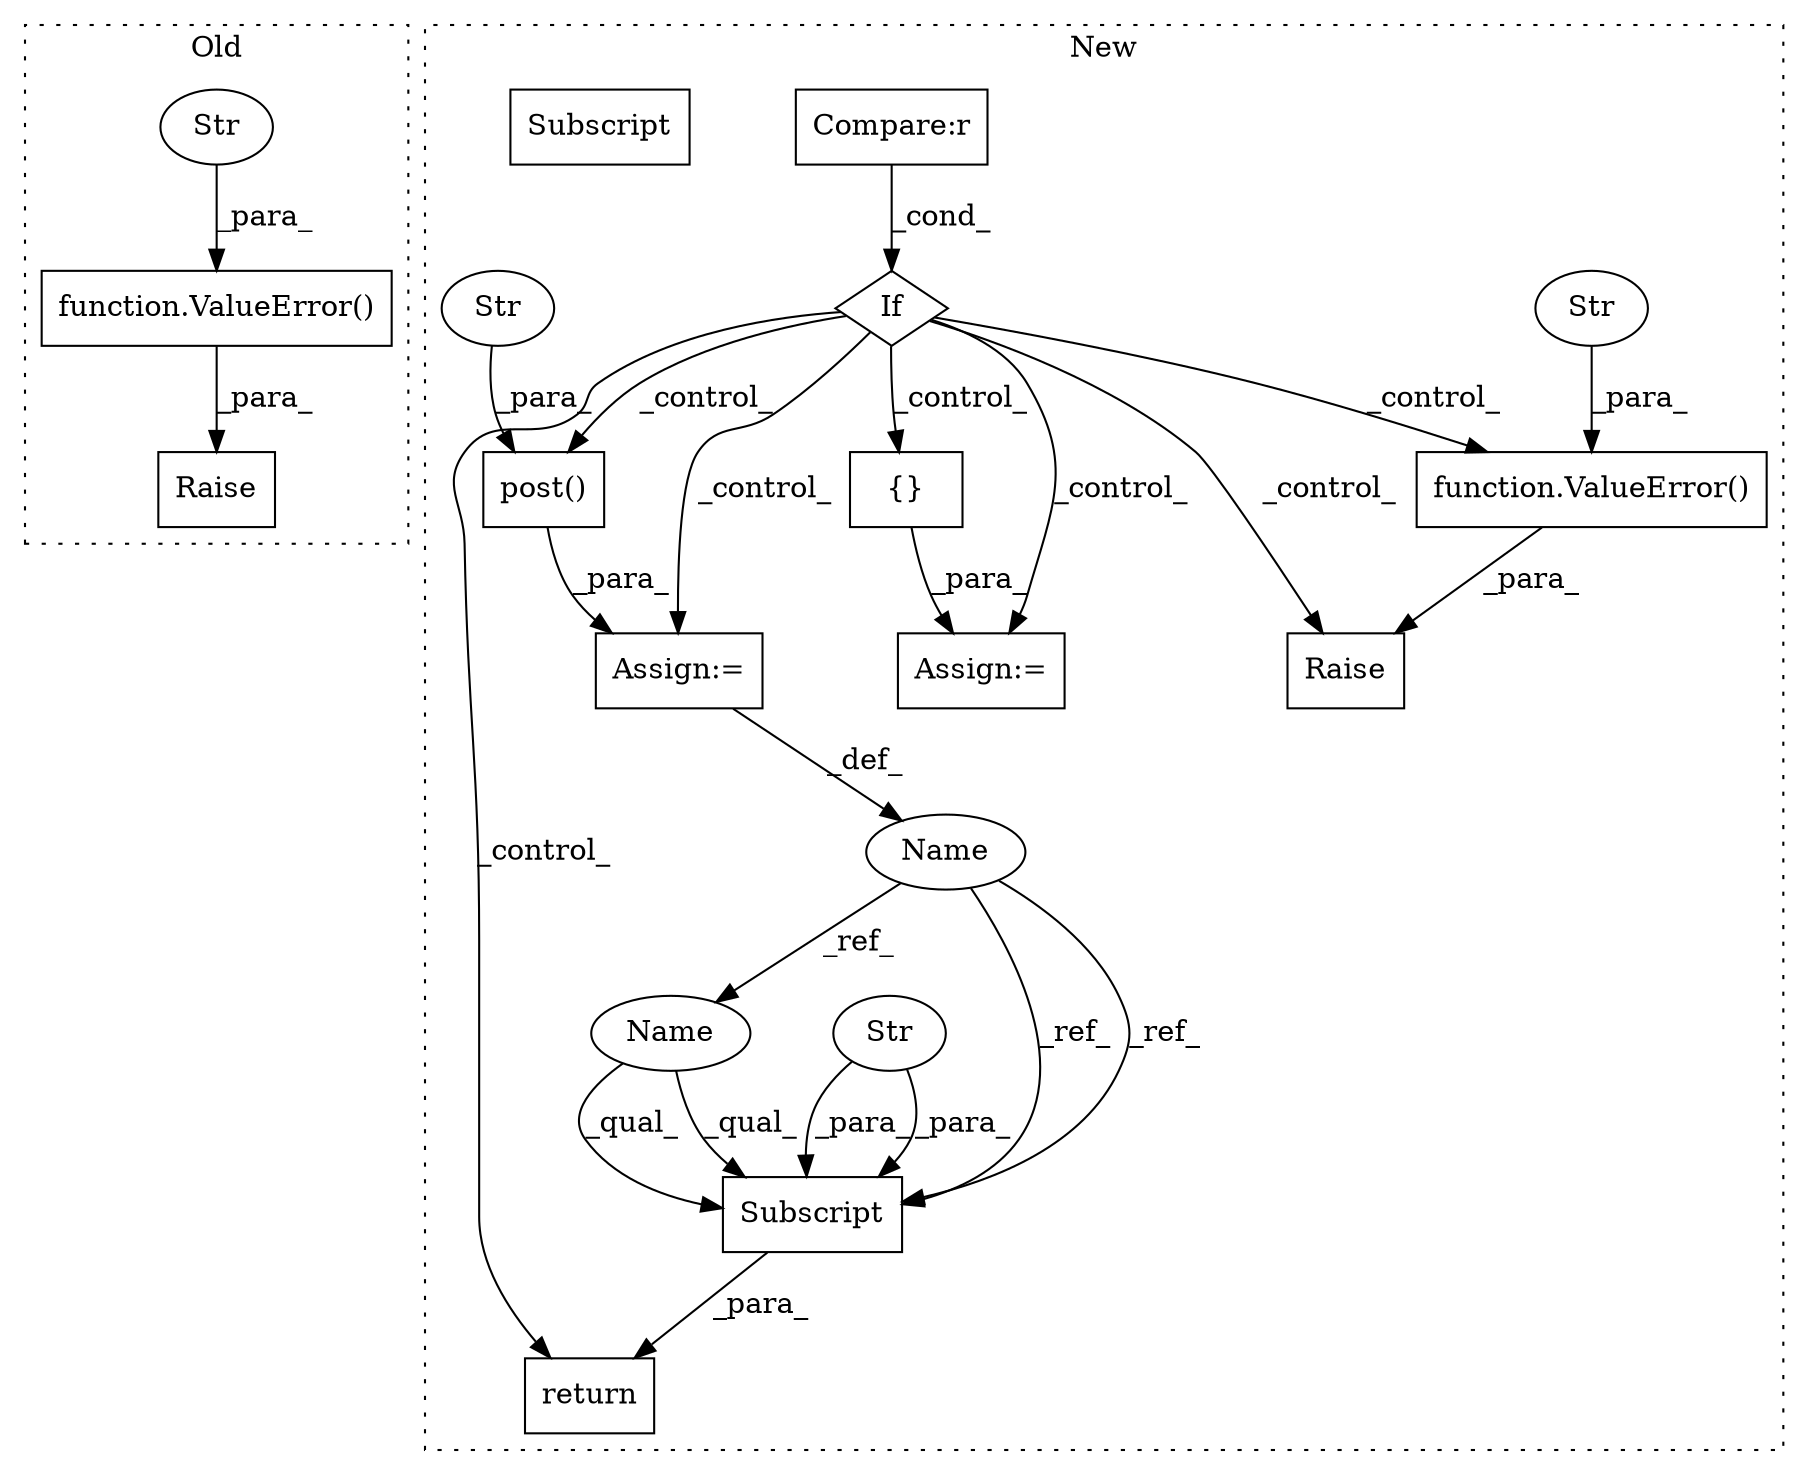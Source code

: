 digraph G {
subgraph cluster0 {
1 [label="Raise" a="91" s="627" l="6" shape="box"];
13 [label="function.ValueError()" a="75" s="633,685" l="11,1" shape="box"];
14 [label="Str" a="66" s="644" l="41" shape="ellipse"];
label = "Old";
style="dotted";
}
subgraph cluster1 {
2 [label="post()" a="75" s="890,933" l="14,72" shape="box"];
3 [label="If" a="96" s="666" l="3" shape="diamond"];
4 [label="Compare:r" a="40" s="669" l="15" shape="box"];
5 [label="{}" a="95" s="832,864" l="14,10" shape="box"];
6 [label="Str" a="66" s="904" l="29" shape="ellipse"];
7 [label="Raise" a="91" s="698" l="6" shape="box"];
8 [label="return" a="93" s="1015" l="7" shape="box"];
9 [label="Subscript" a="63" s="1022,0" l="14,0" shape="box"];
10 [label="Str" a="66" s="1026" l="9" shape="ellipse"];
11 [label="function.ValueError()" a="75" s="704,814" l="28,1" shape="box"];
12 [label="Str" a="66" s="732" l="82" shape="ellipse"];
15 [label="Name" a="87" s="884" l="3" shape="ellipse"];
16 [label="Assign:=" a="68" s="887" l="3" shape="box"];
17 [label="Assign:=" a="68" s="829" l="3" shape="box"];
18 [label="Name" a="87" s="1022" l="3" shape="ellipse"];
19 [label="Subscript" a="63" s="1022,0" l="14,0" shape="box"];
label = "New";
style="dotted";
}
2 -> 16 [label="_para_"];
3 -> 5 [label="_control_"];
3 -> 7 [label="_control_"];
3 -> 8 [label="_control_"];
3 -> 2 [label="_control_"];
3 -> 11 [label="_control_"];
3 -> 16 [label="_control_"];
3 -> 17 [label="_control_"];
4 -> 3 [label="_cond_"];
5 -> 17 [label="_para_"];
6 -> 2 [label="_para_"];
10 -> 19 [label="_para_"];
10 -> 19 [label="_para_"];
11 -> 7 [label="_para_"];
12 -> 11 [label="_para_"];
13 -> 1 [label="_para_"];
14 -> 13 [label="_para_"];
15 -> 19 [label="_ref_"];
15 -> 19 [label="_ref_"];
15 -> 18 [label="_ref_"];
16 -> 15 [label="_def_"];
18 -> 19 [label="_qual_"];
18 -> 19 [label="_qual_"];
19 -> 8 [label="_para_"];
}